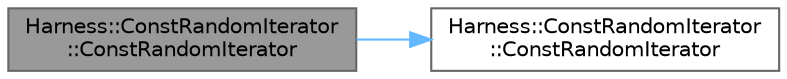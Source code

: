 digraph "Harness::ConstRandomIterator::ConstRandomIterator"
{
 // LATEX_PDF_SIZE
  bgcolor="transparent";
  edge [fontname=Helvetica,fontsize=10,labelfontname=Helvetica,labelfontsize=10];
  node [fontname=Helvetica,fontsize=10,shape=box,height=0.2,width=0.4];
  rankdir="LR";
  Node1 [id="Node000001",label="Harness::ConstRandomIterator\l::ConstRandomIterator",height=0.2,width=0.4,color="gray40", fillcolor="grey60", style="filled", fontcolor="black",tooltip=" "];
  Node1 -> Node2 [id="edge1_Node000001_Node000002",color="steelblue1",style="solid",tooltip=" "];
  Node2 [id="Node000002",label="Harness::ConstRandomIterator\l::ConstRandomIterator",height=0.2,width=0.4,color="grey40", fillcolor="white", style="filled",URL="$class_harness_1_1_const_random_iterator.html#a3a447eb7c414074d4f4af9ad5d924b70",tooltip=" "];
}
